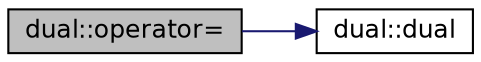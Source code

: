 digraph "dual::operator="
{
 // INTERACTIVE_SVG=YES
 // LATEX_PDF_SIZE
  bgcolor="transparent";
  edge [fontname="Helvetica",fontsize="12",labelfontname="Helvetica",labelfontsize="12"];
  node [fontname="Helvetica",fontsize="12",shape=record];
  rankdir="LR";
  Node1 [label="dual::operator=",height=0.2,width=0.4,color="black", fillcolor="grey75", style="filled", fontcolor="black",tooltip="Assign foreign type operator."];
  Node1 -> Node2 [color="midnightblue",fontsize="12",style="solid",fontname="Helvetica"];
  Node2 [label="dual::dual",height=0.2,width=0.4,color="black",URL="$structdual_aa490742539c960d01d34ec9763b93179.html#aa490742539c960d01d34ec9763b93179",tooltip="Constructor."];
}
